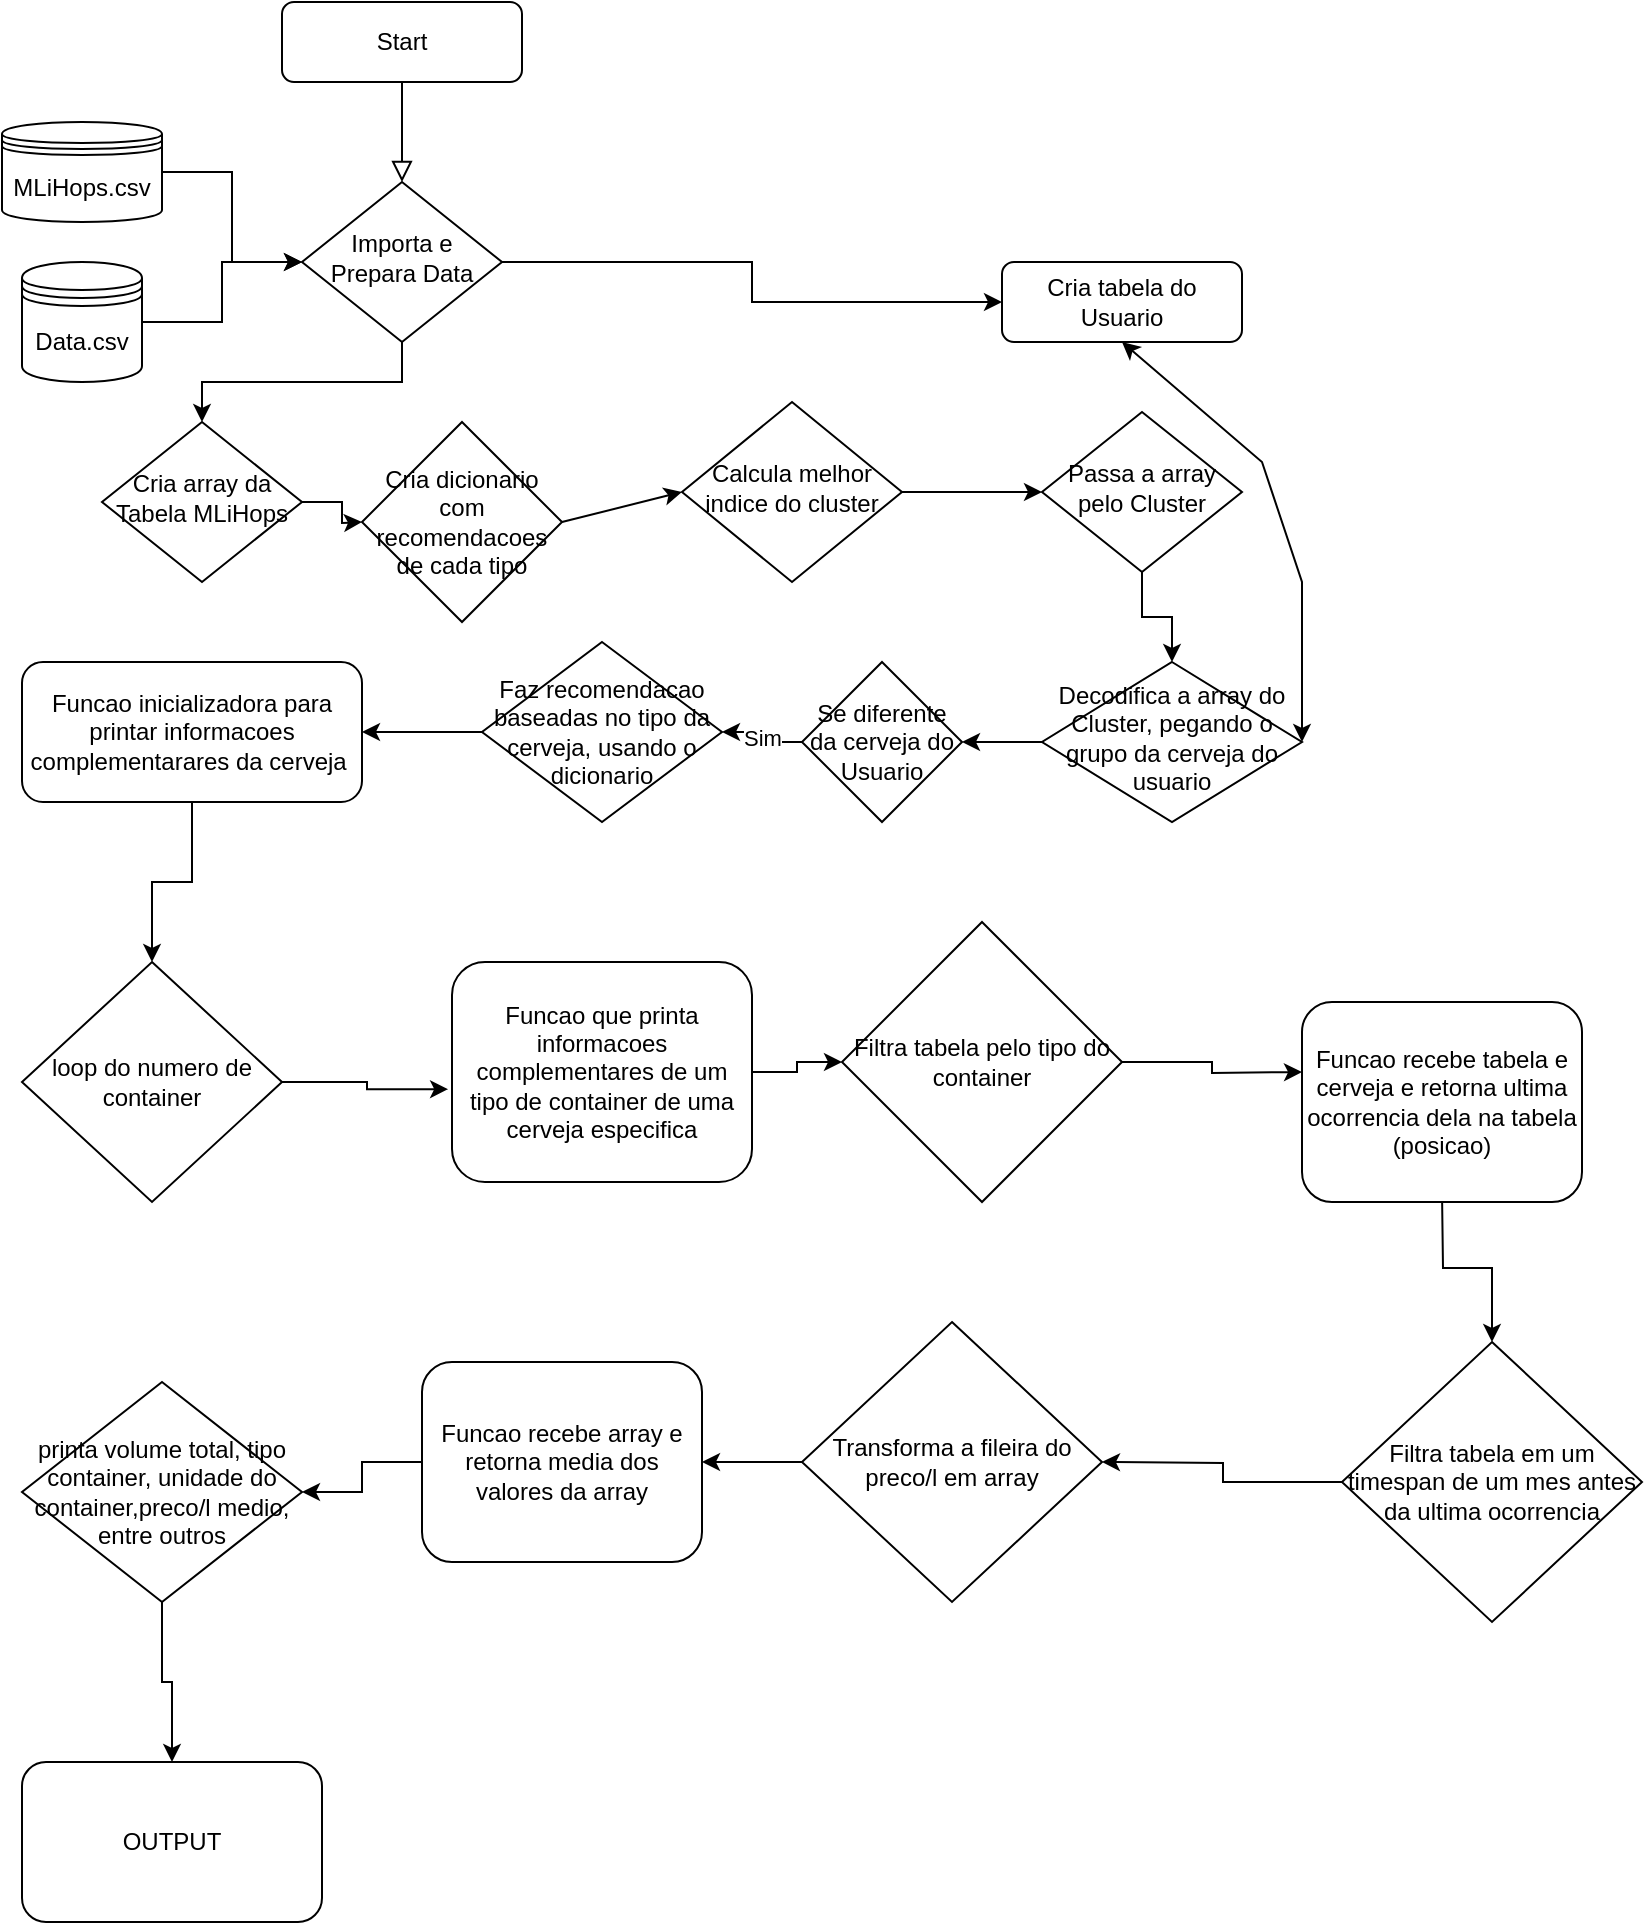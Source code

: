 <mxfile version="15.6.2" type="device"><diagram id="C5RBs43oDa-KdzZeNtuy" name="Page-1"><mxGraphModel dx="972" dy="501" grid="1" gridSize="10" guides="1" tooltips="1" connect="1" arrows="1" fold="1" page="1" pageScale="1" pageWidth="827" pageHeight="1169" math="0" shadow="0"><root><mxCell id="WIyWlLk6GJQsqaUBKTNV-0"/><mxCell id="WIyWlLk6GJQsqaUBKTNV-1" parent="WIyWlLk6GJQsqaUBKTNV-0"/><mxCell id="WIyWlLk6GJQsqaUBKTNV-2" value="" style="rounded=0;html=1;jettySize=auto;orthogonalLoop=1;fontSize=11;endArrow=block;endFill=0;endSize=8;strokeWidth=1;shadow=0;labelBackgroundColor=none;edgeStyle=orthogonalEdgeStyle;" parent="WIyWlLk6GJQsqaUBKTNV-1" source="WIyWlLk6GJQsqaUBKTNV-3" target="WIyWlLk6GJQsqaUBKTNV-6" edge="1"><mxGeometry relative="1" as="geometry"/></mxCell><mxCell id="WIyWlLk6GJQsqaUBKTNV-3" value="Start" style="rounded=1;whiteSpace=wrap;html=1;fontSize=12;glass=0;strokeWidth=1;shadow=0;" parent="WIyWlLk6GJQsqaUBKTNV-1" vertex="1"><mxGeometry x="160" y="80" width="120" height="40" as="geometry"/></mxCell><mxCell id="WIyWlLk6GJQsqaUBKTNV-6" value="Importa e Prepara Data" style="rhombus;whiteSpace=wrap;html=1;shadow=0;fontFamily=Helvetica;fontSize=12;align=center;strokeWidth=1;spacing=6;spacingTop=-4;" parent="WIyWlLk6GJQsqaUBKTNV-1" vertex="1"><mxGeometry x="170" y="170" width="100" height="80" as="geometry"/></mxCell><mxCell id="WIyWlLk6GJQsqaUBKTNV-7" value="Cria tabela do Usuario" style="rounded=1;whiteSpace=wrap;html=1;fontSize=12;glass=0;strokeWidth=1;shadow=0;" parent="WIyWlLk6GJQsqaUBKTNV-1" vertex="1"><mxGeometry x="520" y="210" width="120" height="40" as="geometry"/></mxCell><mxCell id="dqQ0SIIWCZOZU-mrIc5U-22" value="" style="edgeStyle=orthogonalEdgeStyle;rounded=0;orthogonalLoop=1;jettySize=auto;html=1;entryX=0;entryY=0.5;entryDx=0;entryDy=0;" parent="WIyWlLk6GJQsqaUBKTNV-1" source="WIyWlLk6GJQsqaUBKTNV-10" edge="1"><mxGeometry relative="1" as="geometry"><mxPoint x="200" y="340" as="targetPoint"/></mxGeometry></mxCell><mxCell id="WIyWlLk6GJQsqaUBKTNV-10" value="Cria array da Tabela MLiHops" style="rhombus;whiteSpace=wrap;html=1;shadow=0;fontFamily=Helvetica;fontSize=12;align=center;strokeWidth=1;spacing=6;spacingTop=-4;" parent="WIyWlLk6GJQsqaUBKTNV-1" vertex="1"><mxGeometry x="70" y="290" width="100" height="80" as="geometry"/></mxCell><mxCell id="dqQ0SIIWCZOZU-mrIc5U-20" value="" style="edgeStyle=orthogonalEdgeStyle;rounded=0;orthogonalLoop=1;jettySize=auto;html=1;" parent="WIyWlLk6GJQsqaUBKTNV-1" source="dqQ0SIIWCZOZU-mrIc5U-0" target="WIyWlLk6GJQsqaUBKTNV-6" edge="1"><mxGeometry relative="1" as="geometry"/></mxCell><mxCell id="dqQ0SIIWCZOZU-mrIc5U-0" value="Data.csv" style="shape=datastore;whiteSpace=wrap;html=1;" parent="WIyWlLk6GJQsqaUBKTNV-1" vertex="1"><mxGeometry x="30" y="210" width="60" height="60" as="geometry"/></mxCell><mxCell id="dqQ0SIIWCZOZU-mrIc5U-21" value="" style="edgeStyle=orthogonalEdgeStyle;rounded=0;orthogonalLoop=1;jettySize=auto;html=1;" parent="WIyWlLk6GJQsqaUBKTNV-1" source="dqQ0SIIWCZOZU-mrIc5U-1" target="WIyWlLk6GJQsqaUBKTNV-6" edge="1"><mxGeometry relative="1" as="geometry"/></mxCell><mxCell id="dqQ0SIIWCZOZU-mrIc5U-1" value="MLiHops.csv" style="shape=datastore;whiteSpace=wrap;html=1;" parent="WIyWlLk6GJQsqaUBKTNV-1" vertex="1"><mxGeometry x="20" y="140" width="80" height="50" as="geometry"/></mxCell><mxCell id="dqQ0SIIWCZOZU-mrIc5U-8" value="" style="endArrow=classic;html=1;rounded=0;edgeStyle=orthogonalEdgeStyle;exitX=0.5;exitY=1;exitDx=0;exitDy=0;entryX=0.5;entryY=0;entryDx=0;entryDy=0;" parent="WIyWlLk6GJQsqaUBKTNV-1" source="WIyWlLk6GJQsqaUBKTNV-6" target="WIyWlLk6GJQsqaUBKTNV-10" edge="1"><mxGeometry width="50" height="50" relative="1" as="geometry"><mxPoint x="390" y="270" as="sourcePoint"/><mxPoint x="440" y="220" as="targetPoint"/></mxGeometry></mxCell><mxCell id="dqQ0SIIWCZOZU-mrIc5U-10" value="" style="endArrow=classic;html=1;rounded=0;edgeStyle=orthogonalEdgeStyle;exitX=1;exitY=0.5;exitDx=0;exitDy=0;entryX=0;entryY=0.5;entryDx=0;entryDy=0;" parent="WIyWlLk6GJQsqaUBKTNV-1" source="WIyWlLk6GJQsqaUBKTNV-6" edge="1" target="WIyWlLk6GJQsqaUBKTNV-7"><mxGeometry width="50" height="50" relative="1" as="geometry"><mxPoint x="390" y="270" as="sourcePoint"/><mxPoint x="320" y="210" as="targetPoint"/></mxGeometry></mxCell><mxCell id="dqQ0SIIWCZOZU-mrIc5U-13" value="Calcula melhor indice do cluster" style="rhombus;whiteSpace=wrap;html=1;shadow=0;fontFamily=Helvetica;fontSize=12;align=center;strokeWidth=1;spacing=6;spacingTop=-4;" parent="WIyWlLk6GJQsqaUBKTNV-1" vertex="1"><mxGeometry x="360" y="280" width="110" height="90" as="geometry"/></mxCell><mxCell id="dqQ0SIIWCZOZU-mrIc5U-15" value="" style="endArrow=classic;html=1;rounded=0;edgeStyle=orthogonalEdgeStyle;exitX=1;exitY=0.5;exitDx=0;exitDy=0;entryX=0;entryY=0.5;entryDx=0;entryDy=0;" parent="WIyWlLk6GJQsqaUBKTNV-1" source="dqQ0SIIWCZOZU-mrIc5U-13" target="dqQ0SIIWCZOZU-mrIc5U-16" edge="1"><mxGeometry width="50" height="50" relative="1" as="geometry"><mxPoint x="460" y="320" as="sourcePoint"/><mxPoint x="530" y="320" as="targetPoint"/></mxGeometry></mxCell><mxCell id="dqQ0SIIWCZOZU-mrIc5U-19" value="" style="edgeStyle=orthogonalEdgeStyle;rounded=0;orthogonalLoop=1;jettySize=auto;html=1;" parent="WIyWlLk6GJQsqaUBKTNV-1" source="dqQ0SIIWCZOZU-mrIc5U-16" target="dqQ0SIIWCZOZU-mrIc5U-18" edge="1"><mxGeometry relative="1" as="geometry"/></mxCell><mxCell id="dqQ0SIIWCZOZU-mrIc5U-16" value="Passa a array pelo Cluster" style="rhombus;whiteSpace=wrap;html=1;shadow=0;fontFamily=Helvetica;fontSize=12;align=center;strokeWidth=1;spacing=6;spacingTop=-4;" parent="WIyWlLk6GJQsqaUBKTNV-1" vertex="1"><mxGeometry x="540" y="285" width="100" height="80" as="geometry"/></mxCell><mxCell id="dqQ0SIIWCZOZU-mrIc5U-37" value="" style="edgeStyle=orthogonalEdgeStyle;rounded=0;orthogonalLoop=1;jettySize=auto;html=1;" parent="WIyWlLk6GJQsqaUBKTNV-1" source="dqQ0SIIWCZOZU-mrIc5U-18" target="dqQ0SIIWCZOZU-mrIc5U-35" edge="1"><mxGeometry relative="1" as="geometry"/></mxCell><mxCell id="dqQ0SIIWCZOZU-mrIc5U-18" value="Decodifica a array do Cluster, pegando o grupo da cerveja do usuario" style="rhombus;whiteSpace=wrap;html=1;shadow=0;fontFamily=Helvetica;fontSize=12;align=center;strokeWidth=1;spacing=6;spacingTop=-4;" parent="WIyWlLk6GJQsqaUBKTNV-1" vertex="1"><mxGeometry x="540" y="410" width="130" height="80" as="geometry"/></mxCell><mxCell id="dqQ0SIIWCZOZU-mrIc5U-43" value="" style="edgeStyle=orthogonalEdgeStyle;rounded=0;orthogonalLoop=1;jettySize=auto;html=1;" parent="WIyWlLk6GJQsqaUBKTNV-1" source="dqQ0SIIWCZOZU-mrIc5U-33" target="dqQ0SIIWCZOZU-mrIc5U-42" edge="1"><mxGeometry relative="1" as="geometry"/></mxCell><mxCell id="dqQ0SIIWCZOZU-mrIc5U-33" value="Funcao inicializadora para printar informacoes complementarares da cerveja&amp;nbsp;" style="rounded=1;whiteSpace=wrap;html=1;" parent="WIyWlLk6GJQsqaUBKTNV-1" vertex="1"><mxGeometry x="30" y="410" width="170" height="70" as="geometry"/></mxCell><mxCell id="dqQ0SIIWCZOZU-mrIc5U-35" value="Se diferente da cerveja do Usuario" style="rhombus;whiteSpace=wrap;html=1;" parent="WIyWlLk6GJQsqaUBKTNV-1" vertex="1"><mxGeometry x="420" y="410" width="80" height="80" as="geometry"/></mxCell><mxCell id="dqQ0SIIWCZOZU-mrIc5U-38" value="Sim" style="endArrow=classic;html=1;rounded=0;edgeStyle=orthogonalEdgeStyle;exitX=0;exitY=0.5;exitDx=0;exitDy=0;entryX=1;entryY=0.5;entryDx=0;entryDy=0;" parent="WIyWlLk6GJQsqaUBKTNV-1" source="dqQ0SIIWCZOZU-mrIc5U-35" target="dqQ0SIIWCZOZU-mrIc5U-40" edge="1"><mxGeometry relative="1" as="geometry"><mxPoint x="360" y="500" as="sourcePoint"/><mxPoint x="460" y="500" as="targetPoint"/></mxGeometry></mxCell><mxCell id="dqQ0SIIWCZOZU-mrIc5U-41" value="" style="edgeStyle=orthogonalEdgeStyle;rounded=0;orthogonalLoop=1;jettySize=auto;html=1;" parent="WIyWlLk6GJQsqaUBKTNV-1" source="dqQ0SIIWCZOZU-mrIc5U-40" target="dqQ0SIIWCZOZU-mrIc5U-33" edge="1"><mxGeometry relative="1" as="geometry"/></mxCell><mxCell id="dqQ0SIIWCZOZU-mrIc5U-40" value="Faz recomendacao baseadas no tipo da cerveja, usando o dicionario" style="rhombus;whiteSpace=wrap;html=1;" parent="WIyWlLk6GJQsqaUBKTNV-1" vertex="1"><mxGeometry x="260" y="400" width="120" height="90" as="geometry"/></mxCell><mxCell id="dqQ0SIIWCZOZU-mrIc5U-44" value="" style="edgeStyle=orthogonalEdgeStyle;rounded=0;orthogonalLoop=1;jettySize=auto;html=1;entryX=-0.013;entryY=0.578;entryDx=0;entryDy=0;entryPerimeter=0;" parent="WIyWlLk6GJQsqaUBKTNV-1" source="dqQ0SIIWCZOZU-mrIc5U-42" target="dqQ0SIIWCZOZU-mrIc5U-45" edge="1"><mxGeometry relative="1" as="geometry"/></mxCell><mxCell id="dqQ0SIIWCZOZU-mrIc5U-42" value="loop do numero de container" style="rhombus;whiteSpace=wrap;html=1;" parent="WIyWlLk6GJQsqaUBKTNV-1" vertex="1"><mxGeometry x="30" y="560" width="130" height="120" as="geometry"/></mxCell><mxCell id="dqQ0SIIWCZOZU-mrIc5U-47" value="" style="edgeStyle=orthogonalEdgeStyle;rounded=0;orthogonalLoop=1;jettySize=auto;html=1;" parent="WIyWlLk6GJQsqaUBKTNV-1" source="dqQ0SIIWCZOZU-mrIc5U-45" target="dqQ0SIIWCZOZU-mrIc5U-46" edge="1"><mxGeometry relative="1" as="geometry"/></mxCell><mxCell id="dqQ0SIIWCZOZU-mrIc5U-45" value="Funcao que printa informacoes complementares de um tipo de container de uma cerveja especifica" style="rounded=1;whiteSpace=wrap;html=1;" parent="WIyWlLk6GJQsqaUBKTNV-1" vertex="1"><mxGeometry x="245" y="560" width="150" height="110" as="geometry"/></mxCell><mxCell id="dqQ0SIIWCZOZU-mrIc5U-55" value="" style="edgeStyle=orthogonalEdgeStyle;rounded=0;orthogonalLoop=1;jettySize=auto;html=1;" parent="WIyWlLk6GJQsqaUBKTNV-1" source="dqQ0SIIWCZOZU-mrIc5U-46" edge="1"><mxGeometry relative="1" as="geometry"><mxPoint x="670" y="615" as="targetPoint"/></mxGeometry></mxCell><mxCell id="dqQ0SIIWCZOZU-mrIc5U-46" value="Filtra tabela pelo tipo do container" style="rhombus;whiteSpace=wrap;html=1;" parent="WIyWlLk6GJQsqaUBKTNV-1" vertex="1"><mxGeometry x="440" y="540" width="140" height="140" as="geometry"/></mxCell><mxCell id="dqQ0SIIWCZOZU-mrIc5U-56" value="" style="edgeStyle=orthogonalEdgeStyle;rounded=0;orthogonalLoop=1;jettySize=auto;html=1;" parent="WIyWlLk6GJQsqaUBKTNV-1" target="dqQ0SIIWCZOZU-mrIc5U-54" edge="1"><mxGeometry relative="1" as="geometry"><mxPoint x="740" y="675" as="sourcePoint"/></mxGeometry></mxCell><mxCell id="dqQ0SIIWCZOZU-mrIc5U-69" value="" style="edgeStyle=orthogonalEdgeStyle;rounded=0;orthogonalLoop=1;jettySize=auto;html=1;" parent="WIyWlLk6GJQsqaUBKTNV-1" source="dqQ0SIIWCZOZU-mrIc5U-53" target="dqQ0SIIWCZOZU-mrIc5U-68" edge="1"><mxGeometry relative="1" as="geometry"/></mxCell><mxCell id="dqQ0SIIWCZOZU-mrIc5U-53" value="printa volume total, tipo container, unidade do container,preco/l medio, entre outros" style="rhombus;whiteSpace=wrap;html=1;" parent="WIyWlLk6GJQsqaUBKTNV-1" vertex="1"><mxGeometry x="30" y="770" width="140" height="110" as="geometry"/></mxCell><mxCell id="dqQ0SIIWCZOZU-mrIc5U-54" value="Filtra tabela em um timespan de um mes antes da ultima ocorrencia" style="rhombus;whiteSpace=wrap;html=1;" parent="WIyWlLk6GJQsqaUBKTNV-1" vertex="1"><mxGeometry x="690" y="750" width="150" height="140" as="geometry"/></mxCell><mxCell id="dqQ0SIIWCZOZU-mrIc5U-58" value="" style="endArrow=classic;html=1;rounded=0;edgeStyle=orthogonalEdgeStyle;exitX=0;exitY=0.5;exitDx=0;exitDy=0;entryX=1;entryY=0.5;entryDx=0;entryDy=0;" parent="WIyWlLk6GJQsqaUBKTNV-1" source="dqQ0SIIWCZOZU-mrIc5U-54" edge="1"><mxGeometry width="50" height="50" relative="1" as="geometry"><mxPoint x="390" y="650" as="sourcePoint"/><mxPoint x="570" y="810" as="targetPoint"/></mxGeometry></mxCell><mxCell id="dqQ0SIIWCZOZU-mrIc5U-62" value="Funcao recebe tabela e cerveja e retorna ultima ocorrencia dela na tabela (posicao)" style="rounded=1;whiteSpace=wrap;html=1;" parent="WIyWlLk6GJQsqaUBKTNV-1" vertex="1"><mxGeometry x="670" y="580" width="140" height="100" as="geometry"/></mxCell><mxCell id="dqQ0SIIWCZOZU-mrIc5U-67" value="" style="edgeStyle=orthogonalEdgeStyle;rounded=0;orthogonalLoop=1;jettySize=auto;html=1;" parent="WIyWlLk6GJQsqaUBKTNV-1" source="dqQ0SIIWCZOZU-mrIc5U-63" target="dqQ0SIIWCZOZU-mrIc5U-64" edge="1"><mxGeometry relative="1" as="geometry"/></mxCell><mxCell id="dqQ0SIIWCZOZU-mrIc5U-63" value="Transforma a fileira do preco/l em array" style="rhombus;whiteSpace=wrap;html=1;" parent="WIyWlLk6GJQsqaUBKTNV-1" vertex="1"><mxGeometry x="420" y="740" width="150" height="140" as="geometry"/></mxCell><mxCell id="dqQ0SIIWCZOZU-mrIc5U-66" value="" style="edgeStyle=orthogonalEdgeStyle;rounded=0;orthogonalLoop=1;jettySize=auto;html=1;" parent="WIyWlLk6GJQsqaUBKTNV-1" source="dqQ0SIIWCZOZU-mrIc5U-64" target="dqQ0SIIWCZOZU-mrIc5U-53" edge="1"><mxGeometry relative="1" as="geometry"/></mxCell><mxCell id="dqQ0SIIWCZOZU-mrIc5U-64" value="Funcao recebe array e retorna media dos valores da array" style="rounded=1;whiteSpace=wrap;html=1;" parent="WIyWlLk6GJQsqaUBKTNV-1" vertex="1"><mxGeometry x="230" y="760" width="140" height="100" as="geometry"/></mxCell><mxCell id="dqQ0SIIWCZOZU-mrIc5U-68" value="OUTPUT" style="rounded=1;whiteSpace=wrap;html=1;" parent="WIyWlLk6GJQsqaUBKTNV-1" vertex="1"><mxGeometry x="30" y="960" width="150" height="80" as="geometry"/></mxCell><mxCell id="kU1aw3M1muXjw6ubc5LX-1" value="" style="endArrow=classic;startArrow=classic;html=1;rounded=0;entryX=0.5;entryY=1;entryDx=0;entryDy=0;" edge="1" parent="WIyWlLk6GJQsqaUBKTNV-1" target="WIyWlLk6GJQsqaUBKTNV-7"><mxGeometry width="50" height="50" relative="1" as="geometry"><mxPoint x="670" y="450" as="sourcePoint"/><mxPoint x="490" y="290" as="targetPoint"/><Array as="points"><mxPoint x="670" y="370"/><mxPoint x="650" y="310"/></Array></mxGeometry></mxCell><mxCell id="kU1aw3M1muXjw6ubc5LX-3" value="" style="endArrow=classic;html=1;rounded=0;exitX=1;exitY=0.5;exitDx=0;exitDy=0;entryX=0;entryY=0.5;entryDx=0;entryDy=0;" edge="1" parent="WIyWlLk6GJQsqaUBKTNV-1" target="dqQ0SIIWCZOZU-mrIc5U-13"><mxGeometry width="50" height="50" relative="1" as="geometry"><mxPoint x="300" y="340" as="sourcePoint"/><mxPoint x="490" y="360" as="targetPoint"/></mxGeometry></mxCell><mxCell id="kU1aw3M1muXjw6ubc5LX-6" value="Cria dicionario com recomendacoes de cada tipo" style="rhombus;whiteSpace=wrap;html=1;" vertex="1" parent="WIyWlLk6GJQsqaUBKTNV-1"><mxGeometry x="200" y="290" width="100" height="100" as="geometry"/></mxCell></root></mxGraphModel></diagram></mxfile>